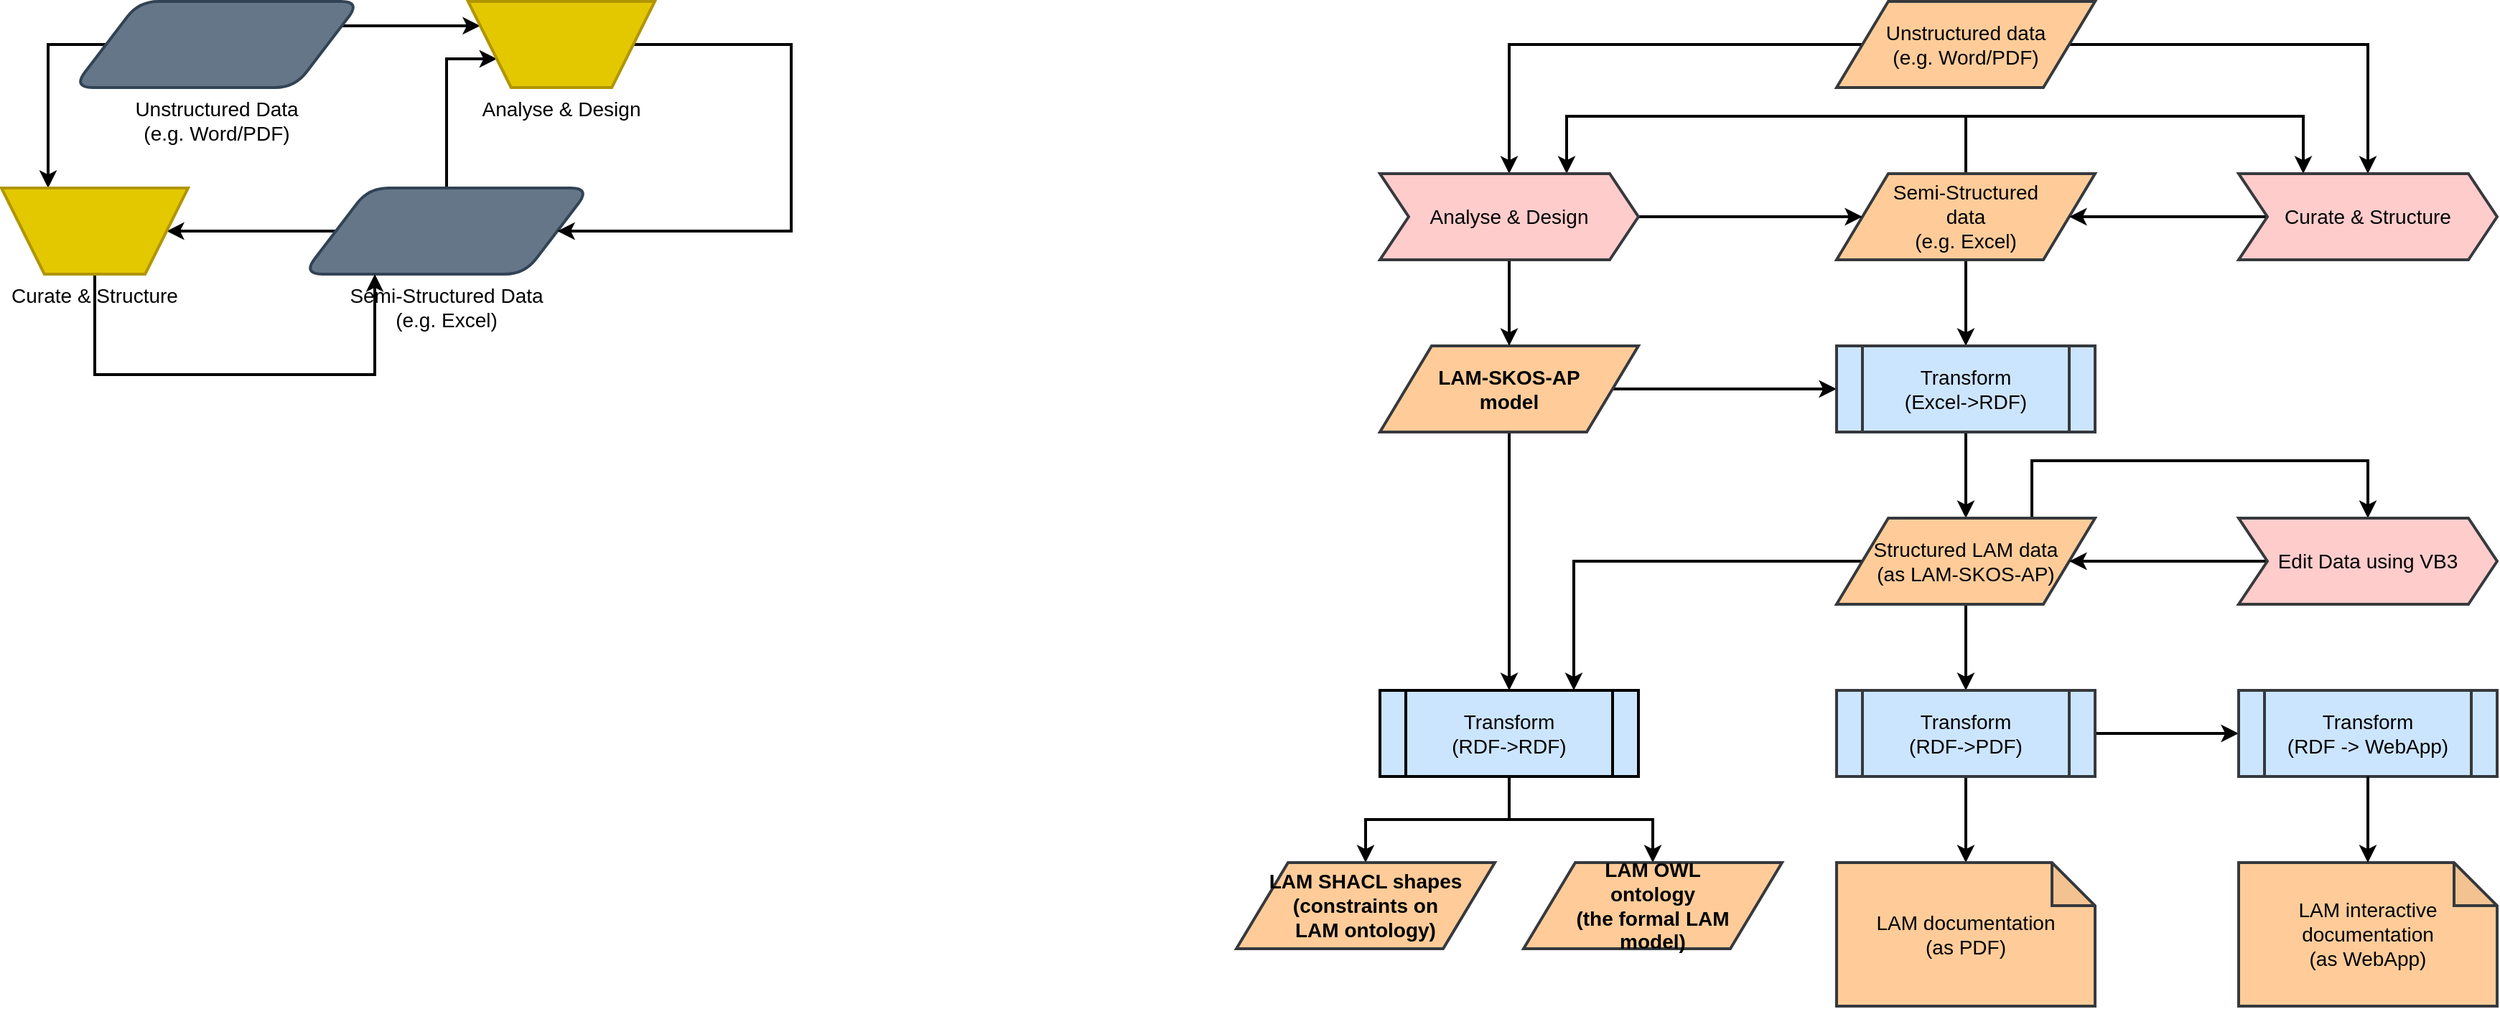 <mxfile version="10.8.0" type="github"><diagram id="6a731a19-8d31-9384-78a2-239565b7b9f0" name="Page-1"><mxGraphModel dx="3732" dy="825" grid="1" gridSize="10" guides="1" tooltips="1" connect="1" arrows="1" fold="1" page="1" pageScale="1" pageWidth="1169" pageHeight="827" background="#ffffff" math="0" shadow="0"><root><mxCell id="0"/><mxCell id="1" parent="0"/><mxCell id="1r4mj9Kz76uq7DzhCWRs-1791" style="edgeStyle=orthogonalEdgeStyle;rounded=0;orthogonalLoop=1;jettySize=auto;html=1;strokeWidth=2;exitX=0.5;exitY=0;exitDx=0;exitDy=0;entryX=0.25;entryY=0;entryDx=0;entryDy=0;fontColor=#FFFFFF;" parent="1" source="1r4mj9Kz76uq7DzhCWRs-1786" target="4AERjSPUzvCIOPpaK8oL-5" edge="1"><mxGeometry relative="1" as="geometry"><mxPoint x="-282" y="188" as="targetPoint"/><Array as="points"><mxPoint x="-562" y="150"/><mxPoint x="-327" y="150"/></Array></mxGeometry></mxCell><mxCell id="1r4mj9Kz76uq7DzhCWRs-1793" style="edgeStyle=orthogonalEdgeStyle;rounded=0;orthogonalLoop=1;jettySize=auto;html=1;strokeWidth=2;exitX=0.5;exitY=1;exitDx=0;exitDy=0;entryX=0.5;entryY=0;entryDx=0;entryDy=0;fontColor=#FFFFFF;" parent="1" source="1r4mj9Kz76uq7DzhCWRs-1786" target="1r4mj9Kz76uq7DzhCWRs-1800" edge="1"><mxGeometry relative="1" as="geometry"><mxPoint x="-262" y="330" as="targetPoint"/><Array as="points"/></mxGeometry></mxCell><mxCell id="1r4mj9Kz76uq7DzhCWRs-1796" style="edgeStyle=orthogonalEdgeStyle;rounded=0;orthogonalLoop=1;jettySize=auto;html=1;strokeWidth=2;fontColor=#FFFFFF;" parent="1" source="1r4mj9Kz76uq7DzhCWRs-1786" target="4AERjSPUzvCIOPpaK8oL-23" edge="1"><mxGeometry relative="1" as="geometry"><Array as="points"><mxPoint x="-562" y="150"/><mxPoint x="-840" y="150"/></Array><mxPoint x="-880" y="188" as="targetPoint"/></mxGeometry></mxCell><mxCell id="1r4mj9Kz76uq7DzhCWRs-1786" value="&lt;span style=&quot;font-weight: normal&quot;&gt;Semi-Structured &lt;br&gt;data&lt;br&gt;(e.g. Excel)&lt;/span&gt;&lt;br&gt;" style="shape=parallelogram;perimeter=parallelogramPerimeter;whiteSpace=wrap;html=1;shadow=0;fontFamily=Helvetica;fontSize=14;align=center;strokeWidth=2;fillColor=#ffcc99;strokeColor=#36393d;" parent="1" vertex="1"><mxGeometry x="-652" y="190" width="180" height="60" as="geometry"/></mxCell><mxCell id="1r4mj9Kz76uq7DzhCWRs-1789" style="edgeStyle=orthogonalEdgeStyle;rounded=0;orthogonalLoop=1;jettySize=auto;html=1;strokeWidth=2;exitX=1;exitY=0.5;exitDx=0;exitDy=0;fontColor=#FFFFFF;" parent="1" source="1r4mj9Kz76uq7DzhCWRs-1787" target="4AERjSPUzvCIOPpaK8oL-5" edge="1"><mxGeometry relative="1" as="geometry"><mxPoint x="-282" y="188" as="targetPoint"/></mxGeometry></mxCell><mxCell id="1r4mj9Kz76uq7DzhCWRs-1797" style="edgeStyle=orthogonalEdgeStyle;rounded=0;orthogonalLoop=1;jettySize=auto;html=1;strokeWidth=2;fontColor=#FFFFFF;" parent="1" source="1r4mj9Kz76uq7DzhCWRs-1787" target="4AERjSPUzvCIOPpaK8oL-23" edge="1"><mxGeometry relative="1" as="geometry"><mxPoint x="-880" y="188" as="targetPoint"/></mxGeometry></mxCell><mxCell id="1r4mj9Kz76uq7DzhCWRs-1787" value="&lt;span style=&quot;font-weight: normal&quot;&gt;Unstructured data&lt;br&gt;(e.g. Word/PDF)&lt;/span&gt;&lt;br&gt;" style="shape=parallelogram;perimeter=parallelogramPerimeter;whiteSpace=wrap;html=1;shadow=0;fontFamily=Helvetica;fontSize=14;align=center;strokeWidth=2;fillColor=#ffcc99;strokeColor=#36393d;" parent="1" vertex="1"><mxGeometry x="-652" y="70" width="180" height="60" as="geometry"/></mxCell><mxCell id="1r4mj9Kz76uq7DzhCWRs-1790" style="edgeStyle=orthogonalEdgeStyle;rounded=0;orthogonalLoop=1;jettySize=auto;html=1;entryX=1;entryY=0.5;entryDx=0;entryDy=0;strokeWidth=2;exitX=0;exitY=0.5;exitDx=0;exitDy=0;fontColor=#FFFFFF;" parent="1" source="4AERjSPUzvCIOPpaK8oL-5" target="1r4mj9Kz76uq7DzhCWRs-1786" edge="1"><mxGeometry relative="1" as="geometry"><mxPoint x="-374" y="220" as="sourcePoint"/></mxGeometry></mxCell><mxCell id="1r4mj9Kz76uq7DzhCWRs-1801" style="edgeStyle=orthogonalEdgeStyle;rounded=0;orthogonalLoop=1;jettySize=auto;html=1;entryX=0;entryY=0.5;entryDx=0;entryDy=0;strokeWidth=2;fontColor=#FFFFFF;" parent="1" source="1r4mj9Kz76uq7DzhCWRs-1792" target="1r4mj9Kz76uq7DzhCWRs-1800" edge="1"><mxGeometry relative="1" as="geometry"/></mxCell><mxCell id="1r4mj9Kz76uq7DzhCWRs-1822" style="edgeStyle=orthogonalEdgeStyle;rounded=0;orthogonalLoop=1;jettySize=auto;html=1;strokeWidth=2;fontColor=#FFFFFF;" parent="1" source="1r4mj9Kz76uq7DzhCWRs-1792" target="1r4mj9Kz76uq7DzhCWRs-1818" edge="1"><mxGeometry relative="1" as="geometry"/></mxCell><mxCell id="1r4mj9Kz76uq7DzhCWRs-1792" value="&lt;span style=&quot;&quot;&gt;LAM-SKOS-AP &lt;br&gt;model&lt;/span&gt;&lt;br&gt;" style="shape=parallelogram;perimeter=parallelogramPerimeter;whiteSpace=wrap;html=1;shadow=0;fontFamily=Helvetica;fontSize=14;align=center;strokeColor=#36393d;strokeWidth=2;fillColor=#ffcc99;fontStyle=1" parent="1" vertex="1"><mxGeometry x="-970" y="310" width="180" height="60" as="geometry"/></mxCell><mxCell id="1r4mj9Kz76uq7DzhCWRs-1798" style="edgeStyle=orthogonalEdgeStyle;rounded=0;orthogonalLoop=1;jettySize=auto;html=1;strokeWidth=2;exitX=1;exitY=0.5;exitDx=0;exitDy=0;fontColor=#FFFFFF;" parent="1" source="4AERjSPUzvCIOPpaK8oL-23" target="1r4mj9Kz76uq7DzhCWRs-1786" edge="1"><mxGeometry relative="1" as="geometry"><mxPoint x="-788" y="220" as="sourcePoint"/></mxGeometry></mxCell><mxCell id="1r4mj9Kz76uq7DzhCWRs-1799" style="edgeStyle=orthogonalEdgeStyle;rounded=0;orthogonalLoop=1;jettySize=auto;html=1;strokeWidth=2;entryX=0.5;entryY=0;entryDx=0;entryDy=0;fontColor=#FFFFFF;" parent="1" source="4AERjSPUzvCIOPpaK8oL-23" target="1r4mj9Kz76uq7DzhCWRs-1792" edge="1"><mxGeometry relative="1" as="geometry"><mxPoint x="-880" y="350" as="targetPoint"/><mxPoint x="-880" y="252" as="sourcePoint"/></mxGeometry></mxCell><mxCell id="1r4mj9Kz76uq7DzhCWRs-1803" style="edgeStyle=orthogonalEdgeStyle;rounded=0;orthogonalLoop=1;jettySize=auto;html=1;strokeWidth=2;fontColor=#FFFFFF;" parent="1" source="1r4mj9Kz76uq7DzhCWRs-1800" target="1r4mj9Kz76uq7DzhCWRs-1802" edge="1"><mxGeometry relative="1" as="geometry"/></mxCell><mxCell id="1r4mj9Kz76uq7DzhCWRs-1800" value="Transform&lt;br&gt;(Excel-&amp;gt;RDF)&lt;br&gt;" style="shape=process;whiteSpace=wrap;html=1;backgroundOutline=1;shadow=0;fontFamily=Helvetica;fontSize=14;align=center;strokeColor=#36393d;strokeWidth=2;fillColor=#cce5ff;" parent="1" vertex="1"><mxGeometry x="-652" y="310" width="180" height="60" as="geometry"/></mxCell><mxCell id="1r4mj9Kz76uq7DzhCWRs-1805" style="edgeStyle=orthogonalEdgeStyle;rounded=0;orthogonalLoop=1;jettySize=auto;html=1;entryX=0.5;entryY=0;entryDx=0;entryDy=0;strokeWidth=2;exitX=0.75;exitY=0;exitDx=0;exitDy=0;fontColor=#FFFFFF;" parent="1" source="1r4mj9Kz76uq7DzhCWRs-1802" target="1r4mj9Kz76uq7DzhCWRs-1804" edge="1"><mxGeometry relative="1" as="geometry"><Array as="points"><mxPoint x="-516" y="390"/><mxPoint x="-282" y="390"/></Array></mxGeometry></mxCell><mxCell id="1r4mj9Kz76uq7DzhCWRs-1810" style="edgeStyle=orthogonalEdgeStyle;rounded=0;orthogonalLoop=1;jettySize=auto;html=1;strokeWidth=2;fontColor=#FFFFFF;" parent="1" source="1r4mj9Kz76uq7DzhCWRs-1802" target="1r4mj9Kz76uq7DzhCWRs-1809" edge="1"><mxGeometry relative="1" as="geometry"/></mxCell><mxCell id="1r4mj9Kz76uq7DzhCWRs-1821" style="edgeStyle=orthogonalEdgeStyle;rounded=0;orthogonalLoop=1;jettySize=auto;html=1;strokeWidth=2;fontColor=#FFFFFF;entryX=0.75;entryY=0;entryDx=0;entryDy=0;" parent="1" source="1r4mj9Kz76uq7DzhCWRs-1802" target="1r4mj9Kz76uq7DzhCWRs-1818" edge="1"><mxGeometry relative="1" as="geometry"/></mxCell><mxCell id="1r4mj9Kz76uq7DzhCWRs-1802" value="&lt;span style=&quot;font-weight: normal&quot;&gt;Structured LAM data&lt;br&gt;(as LAM-SKOS-AP)&lt;/span&gt;&lt;br&gt;" style="shape=parallelogram;perimeter=parallelogramPerimeter;whiteSpace=wrap;html=1;shadow=0;fontFamily=Helvetica;fontSize=14;align=center;strokeWidth=2;fillColor=#ffcc99;strokeColor=#36393d;" parent="1" vertex="1"><mxGeometry x="-652" y="430" width="180" height="60" as="geometry"/></mxCell><mxCell id="1r4mj9Kz76uq7DzhCWRs-1807" style="edgeStyle=orthogonalEdgeStyle;rounded=0;orthogonalLoop=1;jettySize=auto;html=1;strokeWidth=2;fontColor=#FFFFFF;" parent="1" source="1r4mj9Kz76uq7DzhCWRs-1804" target="1r4mj9Kz76uq7DzhCWRs-1802" edge="1"><mxGeometry relative="1" as="geometry"/></mxCell><mxCell id="1r4mj9Kz76uq7DzhCWRs-1804" value="Edit Data using VB3" style="shape=step;perimeter=stepPerimeter;whiteSpace=wrap;html=1;fixedSize=1;shadow=0;fontFamily=Helvetica;fontSize=14;align=center;strokeWidth=2;fillColor=#ffcccc;strokeColor=#36393d;" parent="1" vertex="1"><mxGeometry x="-372" y="430" width="180" height="60" as="geometry"/></mxCell><mxCell id="1r4mj9Kz76uq7DzhCWRs-1817" style="edgeStyle=orthogonalEdgeStyle;rounded=0;orthogonalLoop=1;jettySize=auto;html=1;strokeWidth=2;fontColor=#FFFFFF;" parent="1" source="1r4mj9Kz76uq7DzhCWRs-1809" target="1r4mj9Kz76uq7DzhCWRs-1815" edge="1"><mxGeometry relative="1" as="geometry"/></mxCell><mxCell id="4AERjSPUzvCIOPpaK8oL-25" style="edgeStyle=elbowEdgeStyle;rounded=0;orthogonalLoop=1;jettySize=auto;elbow=vertical;html=1;strokeWidth=2;fontSize=14;fontColor=#FFFFFF;" edge="1" parent="1" source="1r4mj9Kz76uq7DzhCWRs-1809" target="4AERjSPUzvCIOPpaK8oL-2"><mxGeometry relative="1" as="geometry"/></mxCell><mxCell id="1r4mj9Kz76uq7DzhCWRs-1809" value="Transform&lt;br&gt;(RDF-&amp;gt;PDF)&lt;br&gt;" style="shape=process;whiteSpace=wrap;html=1;backgroundOutline=1;shadow=0;fontFamily=Helvetica;fontSize=14;align=center;strokeColor=#36393d;strokeWidth=2;fillColor=#cce5ff;" parent="1" vertex="1"><mxGeometry x="-652" y="550" width="180" height="60" as="geometry"/></mxCell><mxCell id="1r4mj9Kz76uq7DzhCWRs-1815" value="Transform &lt;br&gt;(RDF -&amp;gt; WebApp)" style="shape=process;whiteSpace=wrap;html=1;backgroundOutline=1;shadow=0;fontFamily=Helvetica;fontSize=14;align=center;strokeWidth=2;fillColor=#cce5ff;strokeColor=#36393d;" parent="1" vertex="1"><mxGeometry x="-372" y="550" width="180" height="60" as="geometry"/></mxCell><mxCell id="1r4mj9Kz76uq7DzhCWRs-1825" style="edgeStyle=orthogonalEdgeStyle;rounded=0;orthogonalLoop=1;jettySize=auto;html=1;strokeWidth=2;fontColor=#FFFFFF;" parent="1" source="1r4mj9Kz76uq7DzhCWRs-1818" target="1r4mj9Kz76uq7DzhCWRs-1823" edge="1"><mxGeometry relative="1" as="geometry"/></mxCell><mxCell id="1r4mj9Kz76uq7DzhCWRs-1826" style="edgeStyle=orthogonalEdgeStyle;rounded=0;orthogonalLoop=1;jettySize=auto;html=1;strokeWidth=2;fontColor=#FFFFFF;" parent="1" source="1r4mj9Kz76uq7DzhCWRs-1818" target="1r4mj9Kz76uq7DzhCWRs-1824" edge="1"><mxGeometry relative="1" as="geometry"/></mxCell><mxCell id="1r4mj9Kz76uq7DzhCWRs-1818" value="Transform&lt;br&gt;(RDF-&amp;gt;RDF)&lt;br&gt;" style="shape=process;whiteSpace=wrap;html=1;backgroundOutline=1;shadow=0;fontFamily=Helvetica;fontSize=14;align=center;strokeColor=#000000;strokeWidth=2;fillColor=#cce5ff;" parent="1" vertex="1"><mxGeometry x="-970" y="550" width="180" height="60" as="geometry"/></mxCell><mxCell id="1r4mj9Kz76uq7DzhCWRs-1823" value="&lt;span style=&quot;&quot;&gt;LAM SHACL shapes&lt;br&gt;(constraints on &lt;br&gt;LAM ontology)&lt;/span&gt;&lt;br&gt;" style="shape=parallelogram;perimeter=parallelogramPerimeter;whiteSpace=wrap;html=1;shadow=0;fontFamily=Helvetica;fontSize=14;align=center;strokeWidth=2;fillColor=#ffcc99;strokeColor=#36393d;fontStyle=1" parent="1" vertex="1"><mxGeometry x="-1070" y="670" width="180" height="60" as="geometry"/></mxCell><mxCell id="1r4mj9Kz76uq7DzhCWRs-1824" value="&lt;span&gt;LAM OWL &lt;br&gt;ontology&lt;br&gt;(the formal LAM &lt;br&gt;model)&lt;/span&gt;&lt;br&gt;" style="shape=parallelogram;perimeter=parallelogramPerimeter;whiteSpace=wrap;html=1;shadow=0;fontFamily=Helvetica;fontSize=14;align=center;strokeWidth=2;fillColor=#ffcc99;strokeColor=#36393d;fontStyle=1" parent="1" vertex="1"><mxGeometry x="-870" y="670" width="180" height="60" as="geometry"/></mxCell><mxCell id="4AERjSPUzvCIOPpaK8oL-1" value="&lt;font style=&quot;font-size: 14px&quot;&gt;&lt;span&gt;LAM interactive documentation&lt;/span&gt;&lt;br&gt;&lt;span&gt;(as WebApp)&lt;/span&gt;&lt;/font&gt;" style="shape=note;whiteSpace=wrap;html=1;backgroundOutline=1;darkOpacity=0.05;fontFamily=Helvetica;fontSize=12;align=center;strokeColor=#36393d;strokeWidth=2;fillColor=#ffcc99;" vertex="1" parent="1"><mxGeometry x="-372" y="670" width="180" height="100" as="geometry"/></mxCell><mxCell id="4AERjSPUzvCIOPpaK8oL-2" value="&lt;span style=&quot;font-size: 14px;&quot;&gt;LAM documentation&lt;/span&gt;&lt;br style=&quot;font-size: 14px;&quot;&gt;&lt;span style=&quot;font-size: 14px;&quot;&gt;(as PDF)&lt;/span&gt;&lt;br style=&quot;font-size: 14px;&quot;&gt;" style="shape=note;whiteSpace=wrap;html=1;backgroundOutline=1;darkOpacity=0.05;fontFamily=Helvetica;fontSize=14;align=center;strokeWidth=2;fillColor=#ffcc99;strokeColor=#36393d;" vertex="1" parent="1"><mxGeometry x="-652" y="670" width="180" height="100" as="geometry"/></mxCell><mxCell id="4AERjSPUzvCIOPpaK8oL-4" style="edgeStyle=orthogonalEdgeStyle;rounded=0;orthogonalLoop=1;jettySize=auto;html=1;strokeWidth=2;exitX=0.5;exitY=1;exitDx=0;exitDy=0;fontColor=#FFFFFF;" edge="1" parent="1" source="1r4mj9Kz76uq7DzhCWRs-1815" target="4AERjSPUzvCIOPpaK8oL-1"><mxGeometry relative="1" as="geometry"><mxPoint x="-460" y="590" as="sourcePoint"/><mxPoint x="-364" y="590" as="targetPoint"/></mxGeometry></mxCell><mxCell id="4AERjSPUzvCIOPpaK8oL-5" value="&lt;span&gt;&lt;font&gt;Curate &amp;amp; Structure&lt;/font&gt;&lt;/span&gt;" style="shape=step;perimeter=stepPerimeter;whiteSpace=wrap;html=1;fixedSize=1;fontFamily=Helvetica;fontSize=14;align=center;strokeColor=#36393d;strokeWidth=2;fillColor=#ffcccc;" vertex="1" parent="1"><mxGeometry x="-372" y="190" width="180" height="60" as="geometry"/></mxCell><mxCell id="4AERjSPUzvCIOPpaK8oL-14" style="edgeStyle=elbowEdgeStyle;rounded=0;orthogonalLoop=1;jettySize=auto;html=1;exitX=1;exitY=0.25;exitDx=0;exitDy=0;entryX=0;entryY=0.25;entryDx=0;entryDy=0;strokeWidth=2;fontSize=14;fontColor=#000000;" edge="1" parent="1" source="4AERjSPUzvCIOPpaK8oL-6" target="4AERjSPUzvCIOPpaK8oL-10"><mxGeometry relative="1" as="geometry"/></mxCell><mxCell id="4AERjSPUzvCIOPpaK8oL-21" style="edgeStyle=elbowEdgeStyle;rounded=0;orthogonalLoop=1;jettySize=auto;elbow=vertical;html=1;entryX=0.25;entryY=0;entryDx=0;entryDy=0;strokeWidth=2;fontSize=14;fontColor=#000000;exitX=0;exitY=0.5;exitDx=0;exitDy=0;" edge="1" parent="1" source="4AERjSPUzvCIOPpaK8oL-6" target="4AERjSPUzvCIOPpaK8oL-18"><mxGeometry relative="1" as="geometry"><Array as="points"><mxPoint x="-1880" y="100"/></Array></mxGeometry></mxCell><mxCell id="4AERjSPUzvCIOPpaK8oL-6" value="&lt;span&gt;Unstructured&amp;nbsp;&lt;/span&gt;&lt;span&gt;Data&lt;/span&gt;&lt;br&gt;&lt;span&gt;(e.g. Word/PDF)&lt;/span&gt;" style="verticalLabelPosition=bottom;verticalAlign=top;html=1;strokeWidth=2;shape=parallelogram;perimeter=parallelogramPerimeter;whiteSpace=wrap;rounded=1;arcSize=27;size=0.229;fillColor=#647687;fontSize=14;fontColor=#000000;strokeColor=#314354;" vertex="1" parent="1"><mxGeometry x="-1880" y="70" width="200" height="60" as="geometry"/></mxCell><mxCell id="4AERjSPUzvCIOPpaK8oL-15" style="edgeStyle=elbowEdgeStyle;rounded=0;orthogonalLoop=1;jettySize=auto;html=1;exitX=0.5;exitY=0;exitDx=0;exitDy=0;entryX=0;entryY=0.75;entryDx=0;entryDy=0;strokeWidth=2;fontSize=14;fontColor=#000000;elbow=vertical;" edge="1" parent="1" source="4AERjSPUzvCIOPpaK8oL-7" target="4AERjSPUzvCIOPpaK8oL-10"><mxGeometry relative="1" as="geometry"><Array as="points"><mxPoint x="-1600" y="110"/></Array></mxGeometry></mxCell><mxCell id="4AERjSPUzvCIOPpaK8oL-20" style="edgeStyle=elbowEdgeStyle;rounded=0;orthogonalLoop=1;jettySize=auto;elbow=vertical;html=1;entryX=1;entryY=0.5;entryDx=0;entryDy=0;strokeWidth=2;fontSize=14;fontColor=#000000;" edge="1" parent="1" source="4AERjSPUzvCIOPpaK8oL-7" target="4AERjSPUzvCIOPpaK8oL-18"><mxGeometry relative="1" as="geometry"/></mxCell><mxCell id="4AERjSPUzvCIOPpaK8oL-7" value="&lt;span&gt;Semi-Structured&amp;nbsp;&lt;/span&gt;&lt;span&gt;Data&lt;/span&gt;&lt;br&gt;&lt;span&gt;(e.g. Excel)&lt;/span&gt;&lt;br&gt;" style="verticalLabelPosition=bottom;verticalAlign=top;html=1;strokeWidth=2;shape=parallelogram;perimeter=parallelogramPerimeter;whiteSpace=wrap;rounded=1;arcSize=27;size=0.229;fillColor=#647687;fontSize=14;fontColor=#000000;strokeColor=#314354;" vertex="1" parent="1"><mxGeometry x="-1720" y="200" width="200" height="60" as="geometry"/></mxCell><mxCell id="4AERjSPUzvCIOPpaK8oL-17" style="edgeStyle=elbowEdgeStyle;rounded=0;orthogonalLoop=1;jettySize=auto;html=1;strokeWidth=2;fontSize=14;fontColor=#000000;exitX=1;exitY=0.5;exitDx=0;exitDy=0;" edge="1" parent="1" source="4AERjSPUzvCIOPpaK8oL-10" target="4AERjSPUzvCIOPpaK8oL-7"><mxGeometry relative="1" as="geometry"><Array as="points"><mxPoint x="-1380" y="180"/></Array></mxGeometry></mxCell><mxCell id="4AERjSPUzvCIOPpaK8oL-10" value="Analyse &amp;amp; Design&lt;br&gt;" style="verticalLabelPosition=bottom;verticalAlign=top;html=1;strokeWidth=2;shape=trapezoid;perimeter=trapezoidPerimeter;whiteSpace=wrap;size=0.23;arcSize=10;flipV=1;fillColor=#e3c800;fontSize=14;fontColor=#000000;strokeColor=#B09500;fontStyle=0" vertex="1" parent="1"><mxGeometry x="-1605" y="70" width="130" height="60" as="geometry"/></mxCell><mxCell id="4AERjSPUzvCIOPpaK8oL-19" style="edgeStyle=elbowEdgeStyle;rounded=0;orthogonalLoop=1;jettySize=auto;html=1;strokeWidth=2;fontSize=14;fontColor=#000000;elbow=vertical;entryX=0.25;entryY=1;entryDx=0;entryDy=0;exitX=0.5;exitY=1;exitDx=0;exitDy=0;" edge="1" parent="1" source="4AERjSPUzvCIOPpaK8oL-18" target="4AERjSPUzvCIOPpaK8oL-7"><mxGeometry relative="1" as="geometry"><mxPoint x="-1680" y="260" as="targetPoint"/><Array as="points"><mxPoint x="-1760" y="330"/></Array></mxGeometry></mxCell><mxCell id="4AERjSPUzvCIOPpaK8oL-18" value="&lt;span&gt;&lt;font color=&quot;#000000&quot;&gt;Curate &amp;amp; Structure&lt;/font&gt;&lt;/span&gt;" style="verticalLabelPosition=bottom;verticalAlign=top;html=1;strokeWidth=2;shape=trapezoid;perimeter=trapezoidPerimeter;whiteSpace=wrap;size=0.23;arcSize=10;flipV=1;fillColor=#e3c800;fontSize=14;fontColor=#ffffff;strokeColor=#B09500;" vertex="1" parent="1"><mxGeometry x="-1930" y="200" width="130" height="60" as="geometry"/></mxCell><mxCell id="4AERjSPUzvCIOPpaK8oL-23" value="Analyse &amp;amp; Design&lt;br&gt;" style="shape=step;perimeter=stepPerimeter;whiteSpace=wrap;html=1;fixedSize=1;fontFamily=Helvetica;fontSize=14;align=center;strokeColor=#36393d;strokeWidth=2;fillColor=#ffcccc;" vertex="1" parent="1"><mxGeometry x="-970" y="190" width="180" height="60" as="geometry"/></mxCell></root></mxGraphModel></diagram></mxfile>